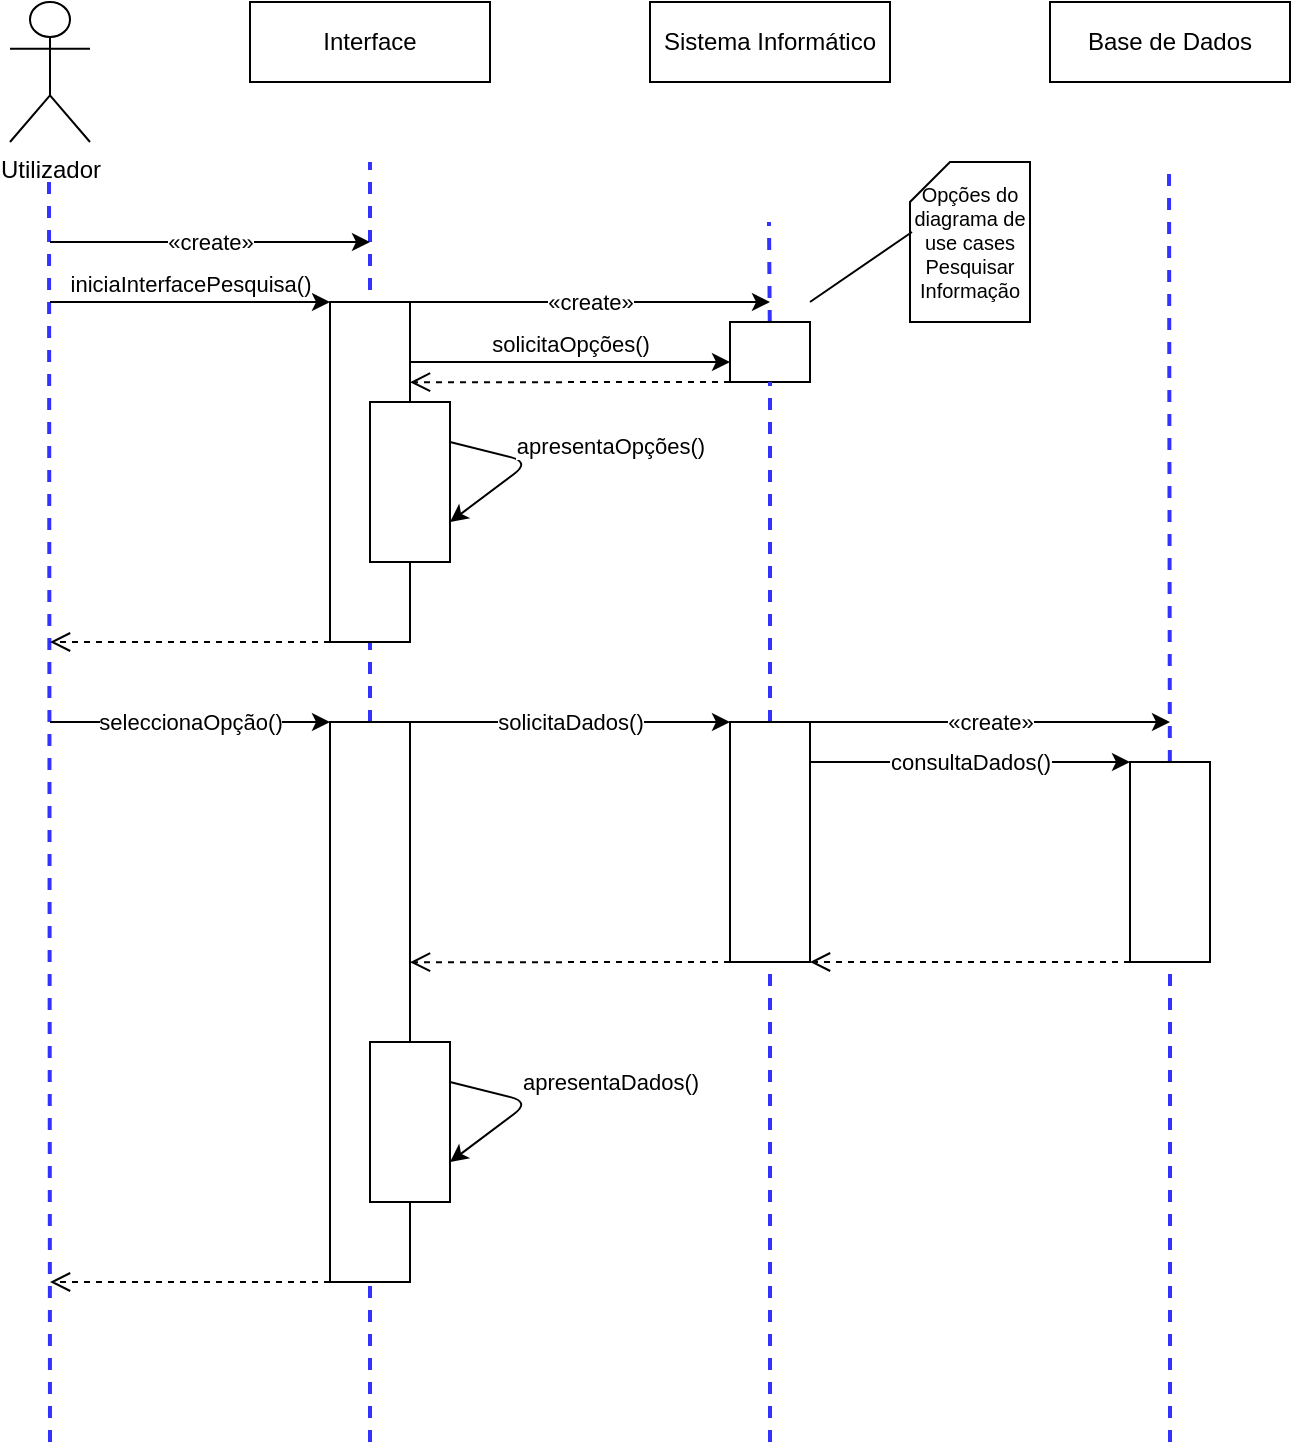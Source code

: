 <mxfile version="14.1.8" type="device"><diagram id="oBqMUZdXp7EAC5SQ2_Kd" name="Page-1"><mxGraphModel dx="1086" dy="806" grid="1" gridSize="10" guides="1" tooltips="1" connect="1" arrows="1" fold="1" page="1" pageScale="1" pageWidth="827" pageHeight="1169" math="0" shadow="0"><root><mxCell id="0"/><mxCell id="1" parent="0"/><mxCell id="7W8X7wgBB29pZyd62T7E-1" value="Utilizador" style="shape=umlActor;verticalLabelPosition=bottom;verticalAlign=top;html=1;outlineConnect=0;" parent="1" vertex="1"><mxGeometry x="40" y="40" width="40" height="70" as="geometry"/></mxCell><mxCell id="7W8X7wgBB29pZyd62T7E-2" value="Interface" style="rounded=0;whiteSpace=wrap;html=1;" parent="1" vertex="1"><mxGeometry x="160" y="40" width="120" height="40" as="geometry"/></mxCell><mxCell id="7W8X7wgBB29pZyd62T7E-3" value="Sistema Informático" style="rounded=0;whiteSpace=wrap;html=1;" parent="1" vertex="1"><mxGeometry x="360" y="40" width="120" height="40" as="geometry"/></mxCell><mxCell id="7W8X7wgBB29pZyd62T7E-4" value="Base de Dados" style="rounded=0;whiteSpace=wrap;html=1;" parent="1" vertex="1"><mxGeometry x="560" y="40" width="120" height="40" as="geometry"/></mxCell><mxCell id="7W8X7wgBB29pZyd62T7E-5" value="" style="endArrow=none;dashed=1;html=1;strokeWidth=2;fillColor=#dae8fc;strokeColor=#3333FF;" parent="1" edge="1"><mxGeometry width="50" height="50" relative="1" as="geometry"><mxPoint x="60" y="760" as="sourcePoint"/><mxPoint x="59.5" y="130" as="targetPoint"/></mxGeometry></mxCell><mxCell id="7W8X7wgBB29pZyd62T7E-6" value="" style="endArrow=none;dashed=1;html=1;strokeWidth=2;fillColor=#dae8fc;strokeColor=#3333FF;" parent="1" source="7W8X7wgBB29pZyd62T7E-15" edge="1"><mxGeometry width="50" height="50" relative="1" as="geometry"><mxPoint x="220" y="802" as="sourcePoint"/><mxPoint x="220" y="120" as="targetPoint"/></mxGeometry></mxCell><mxCell id="7W8X7wgBB29pZyd62T7E-7" value="" style="endArrow=none;dashed=1;html=1;strokeWidth=2;fillColor=#dae8fc;strokeColor=#3333FF;" parent="1" source="7W8X7wgBB29pZyd62T7E-13" edge="1"><mxGeometry width="50" height="50" relative="1" as="geometry"><mxPoint x="419.5" y="832" as="sourcePoint"/><mxPoint x="419.5" y="150" as="targetPoint"/></mxGeometry></mxCell><mxCell id="7W8X7wgBB29pZyd62T7E-8" value="" style="endArrow=none;dashed=1;html=1;strokeWidth=2;fillColor=#dae8fc;strokeColor=#3333FF;" parent="1" source="7W8X7wgBB29pZyd62T7E-19" edge="1"><mxGeometry width="50" height="50" relative="1" as="geometry"><mxPoint x="619.5" y="802" as="sourcePoint"/><mxPoint x="619.5" y="120" as="targetPoint"/></mxGeometry></mxCell><mxCell id="7W8X7wgBB29pZyd62T7E-9" value="«create»" style="endArrow=classic;html=1;strokeWidth=1;" parent="1" edge="1"><mxGeometry width="50" height="50" relative="1" as="geometry"><mxPoint x="60" y="160" as="sourcePoint"/><mxPoint x="220" y="160" as="targetPoint"/></mxGeometry></mxCell><mxCell id="7W8X7wgBB29pZyd62T7E-10" value="«create»" style="endArrow=classic;html=1;strokeWidth=1;exitX=1;exitY=0;exitDx=0;exitDy=0;" parent="1" source="7W8X7wgBB29pZyd62T7E-17" edge="1"><mxGeometry width="50" height="50" relative="1" as="geometry"><mxPoint x="440" y="399" as="sourcePoint"/><mxPoint x="620" y="400" as="targetPoint"/></mxGeometry></mxCell><mxCell id="7W8X7wgBB29pZyd62T7E-11" value="«create»" style="endArrow=classic;html=1;strokeWidth=1;" parent="1" edge="1"><mxGeometry width="50" height="50" relative="1" as="geometry"><mxPoint x="240" y="190" as="sourcePoint"/><mxPoint x="420" y="190" as="targetPoint"/></mxGeometry></mxCell><mxCell id="7W8X7wgBB29pZyd62T7E-12" value="" style="rounded=0;whiteSpace=wrap;html=1;" parent="1" vertex="1"><mxGeometry x="200" y="190" width="40" height="170" as="geometry"/></mxCell><mxCell id="7W8X7wgBB29pZyd62T7E-13" value="" style="rounded=0;whiteSpace=wrap;html=1;" parent="1" vertex="1"><mxGeometry x="400" y="200" width="40" height="30" as="geometry"/></mxCell><mxCell id="7W8X7wgBB29pZyd62T7E-14" value="" style="endArrow=none;dashed=1;html=1;strokeWidth=2;fillColor=#dae8fc;strokeColor=#3333FF;" parent="1" source="7W8X7wgBB29pZyd62T7E-17" target="7W8X7wgBB29pZyd62T7E-13" edge="1"><mxGeometry width="50" height="50" relative="1" as="geometry"><mxPoint x="419.5" y="802" as="sourcePoint"/><mxPoint x="419.5" y="120" as="targetPoint"/></mxGeometry></mxCell><mxCell id="7W8X7wgBB29pZyd62T7E-15" value="" style="rounded=0;whiteSpace=wrap;html=1;" parent="1" vertex="1"><mxGeometry x="200" y="400" width="40" height="280" as="geometry"/></mxCell><mxCell id="7W8X7wgBB29pZyd62T7E-16" value="" style="endArrow=none;dashed=1;html=1;strokeWidth=2;fillColor=#dae8fc;strokeColor=#3333FF;" parent="1" target="7W8X7wgBB29pZyd62T7E-15" edge="1"><mxGeometry width="50" height="50" relative="1" as="geometry"><mxPoint x="220" y="760" as="sourcePoint"/><mxPoint x="220" y="120" as="targetPoint"/></mxGeometry></mxCell><mxCell id="7W8X7wgBB29pZyd62T7E-17" value="" style="rounded=0;whiteSpace=wrap;html=1;" parent="1" vertex="1"><mxGeometry x="400" y="400" width="40" height="120" as="geometry"/></mxCell><mxCell id="7W8X7wgBB29pZyd62T7E-18" value="" style="endArrow=none;dashed=1;html=1;strokeWidth=2;fillColor=#dae8fc;strokeColor=#3333FF;" parent="1" target="7W8X7wgBB29pZyd62T7E-17" edge="1"><mxGeometry width="50" height="50" relative="1" as="geometry"><mxPoint x="420" y="760" as="sourcePoint"/><mxPoint x="419.908" y="360" as="targetPoint"/></mxGeometry></mxCell><mxCell id="7W8X7wgBB29pZyd62T7E-19" value="" style="rounded=0;whiteSpace=wrap;html=1;" parent="1" vertex="1"><mxGeometry x="600" y="420" width="40" height="100" as="geometry"/></mxCell><mxCell id="7W8X7wgBB29pZyd62T7E-20" value="" style="endArrow=none;dashed=1;html=1;strokeWidth=2;fillColor=#dae8fc;strokeColor=#3333FF;" parent="1" target="7W8X7wgBB29pZyd62T7E-19" edge="1"><mxGeometry width="50" height="50" relative="1" as="geometry"><mxPoint x="620" y="760" as="sourcePoint"/><mxPoint x="619.5" y="120" as="targetPoint"/></mxGeometry></mxCell><mxCell id="7W8X7wgBB29pZyd62T7E-21" value="" style="endArrow=open;dashed=1;html=1;strokeColor=#000000;strokeWidth=1;endFill=0;endSize=8;startSize=8;exitX=0;exitY=1;exitDx=0;exitDy=0;" parent="1" edge="1"><mxGeometry width="50" height="50" relative="1" as="geometry"><mxPoint x="200" y="360" as="sourcePoint"/><mxPoint x="60" y="360" as="targetPoint"/></mxGeometry></mxCell><mxCell id="7W8X7wgBB29pZyd62T7E-22" value="" style="endArrow=open;dashed=1;html=1;strokeColor=#000000;strokeWidth=1;endFill=0;endSize=8;startSize=8;exitX=0;exitY=1;exitDx=0;exitDy=0;" parent="1" edge="1"><mxGeometry width="50" height="50" relative="1" as="geometry"><mxPoint x="200" y="680" as="sourcePoint"/><mxPoint x="60" y="680" as="targetPoint"/></mxGeometry></mxCell><mxCell id="7W8X7wgBB29pZyd62T7E-23" value="" style="endArrow=open;dashed=1;html=1;strokeColor=#000000;strokeWidth=1;endFill=0;endSize=8;startSize=8;exitX=0;exitY=1;exitDx=0;exitDy=0;" parent="1" source="7W8X7wgBB29pZyd62T7E-19" edge="1"><mxGeometry width="50" height="50" relative="1" as="geometry"><mxPoint x="580" y="520" as="sourcePoint"/><mxPoint x="440" y="520" as="targetPoint"/></mxGeometry></mxCell><mxCell id="7W8X7wgBB29pZyd62T7E-24" value="" style="endArrow=open;dashed=1;html=1;strokeColor=#000000;strokeWidth=1;endFill=0;endSize=8;startSize=8;exitX=0;exitY=1;exitDx=0;exitDy=0;entryX=1;entryY=0.429;entryDx=0;entryDy=0;entryPerimeter=0;" parent="1" source="7W8X7wgBB29pZyd62T7E-17" target="7W8X7wgBB29pZyd62T7E-15" edge="1"><mxGeometry width="50" height="50" relative="1" as="geometry"><mxPoint x="390" y="519" as="sourcePoint"/><mxPoint x="280" y="580" as="targetPoint"/></mxGeometry></mxCell><mxCell id="7W8X7wgBB29pZyd62T7E-25" value="" style="rounded=0;whiteSpace=wrap;html=1;" parent="1" vertex="1"><mxGeometry x="220" y="240" width="40" height="80" as="geometry"/></mxCell><mxCell id="7W8X7wgBB29pZyd62T7E-26" value="" style="rounded=0;whiteSpace=wrap;html=1;" parent="1" vertex="1"><mxGeometry x="220" y="560" width="40" height="80" as="geometry"/></mxCell><mxCell id="7W8X7wgBB29pZyd62T7E-27" value="iniciaInterfacePesquisa()" style="endArrow=classic;html=1;strokeWidth=1;entryX=0;entryY=0;entryDx=0;entryDy=0;verticalAlign=bottom;" parent="1" edge="1"><mxGeometry width="50" height="50" relative="1" as="geometry"><mxPoint x="60" y="190" as="sourcePoint"/><mxPoint x="200" y="190" as="targetPoint"/></mxGeometry></mxCell><mxCell id="7W8X7wgBB29pZyd62T7E-28" value="solicitaOpções()" style="endArrow=classic;html=1;strokeWidth=1;verticalAlign=bottom;" parent="1" edge="1"><mxGeometry width="50" height="50" relative="1" as="geometry"><mxPoint x="240" y="220" as="sourcePoint"/><mxPoint x="400" y="220" as="targetPoint"/></mxGeometry></mxCell><mxCell id="7W8X7wgBB29pZyd62T7E-29" value="" style="endArrow=open;dashed=1;html=1;strokeColor=#000000;strokeWidth=1;endFill=0;endSize=8;startSize=8;exitX=0;exitY=1;exitDx=0;exitDy=0;entryX=1;entryY=0.429;entryDx=0;entryDy=0;entryPerimeter=0;" parent="1" edge="1"><mxGeometry width="50" height="50" relative="1" as="geometry"><mxPoint x="400" y="230" as="sourcePoint"/><mxPoint x="240" y="230.12" as="targetPoint"/></mxGeometry></mxCell><mxCell id="7W8X7wgBB29pZyd62T7E-30" value="apresentaOpções()" style="endArrow=classic;html=1;strokeWidth=1;entryX=1;entryY=0.75;entryDx=0;entryDy=0;exitX=1;exitY=0.25;exitDx=0;exitDy=0;align=center;verticalAlign=top;" parent="1" source="7W8X7wgBB29pZyd62T7E-25" target="7W8X7wgBB29pZyd62T7E-25" edge="1"><mxGeometry x="0.014" y="-69" width="50" height="50" relative="1" as="geometry"><mxPoint x="260" y="243" as="sourcePoint"/><mxPoint x="260" y="320" as="targetPoint"/><Array as="points"><mxPoint x="300" y="270"/></Array><mxPoint x="86" y="31" as="offset"/></mxGeometry></mxCell><mxCell id="7W8X7wgBB29pZyd62T7E-31" value="apresentaDados()" style="endArrow=classic;html=1;strokeWidth=1;entryX=1;entryY=0.75;entryDx=0;entryDy=0;exitX=1;exitY=0.25;exitDx=0;exitDy=0;" parent="1" edge="1"><mxGeometry x="-0.096" y="41" width="50" height="50" relative="1" as="geometry"><mxPoint x="260" y="580" as="sourcePoint"/><mxPoint x="260" y="620" as="targetPoint"/><Array as="points"><mxPoint x="300" y="590"/></Array><mxPoint x="15" y="-43" as="offset"/></mxGeometry></mxCell><mxCell id="7W8X7wgBB29pZyd62T7E-32" value="seleccionaOpção()" style="endArrow=classic;html=1;strokeWidth=1;entryX=0;entryY=0;entryDx=0;entryDy=0;" parent="1" edge="1"><mxGeometry width="50" height="50" relative="1" as="geometry"><mxPoint x="60" y="400" as="sourcePoint"/><mxPoint x="200" y="400" as="targetPoint"/></mxGeometry></mxCell><mxCell id="7W8X7wgBB29pZyd62T7E-33" value="solicitaDados()" style="endArrow=classic;html=1;strokeWidth=1;" parent="1" edge="1"><mxGeometry width="50" height="50" relative="1" as="geometry"><mxPoint x="240" y="400" as="sourcePoint"/><mxPoint x="400" y="400" as="targetPoint"/></mxGeometry></mxCell><mxCell id="7W8X7wgBB29pZyd62T7E-34" value="consultaDados()" style="endArrow=classic;html=1;strokeWidth=1;" parent="1" edge="1"><mxGeometry width="50" height="50" relative="1" as="geometry"><mxPoint x="440" y="420" as="sourcePoint"/><mxPoint x="600" y="420" as="targetPoint"/></mxGeometry></mxCell><mxCell id="7W8X7wgBB29pZyd62T7E-35" value="Opções do diagrama de use cases Pesquisar Informação" style="shape=card;whiteSpace=wrap;html=1;size=20;fontSize=10;" parent="1" vertex="1"><mxGeometry x="490" y="120" width="60" height="80" as="geometry"/></mxCell><mxCell id="7W8X7wgBB29pZyd62T7E-37" value="" style="endArrow=none;html=1;fontSize=10;" parent="1" edge="1"><mxGeometry width="50" height="50" relative="1" as="geometry"><mxPoint x="440" y="190" as="sourcePoint"/><mxPoint x="491" y="155" as="targetPoint"/></mxGeometry></mxCell></root></mxGraphModel></diagram></mxfile>